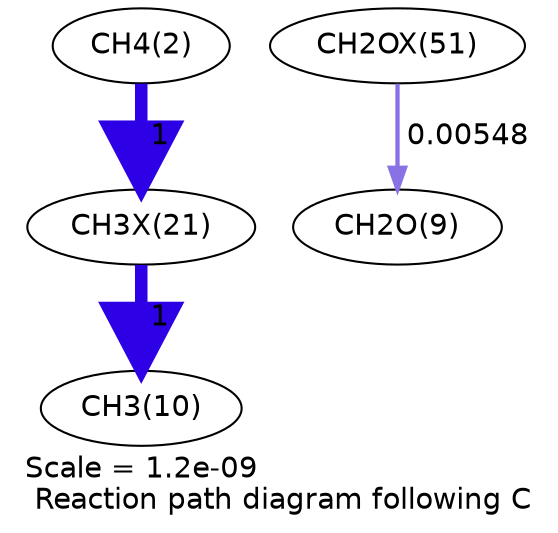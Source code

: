digraph reaction_paths {
center=1;
s4 -> s92[fontname="Helvetica", penwidth=6, arrowsize=3, color="0.7, 1.5, 0.9"
, label=" 1"];
s92 -> s12[fontname="Helvetica", penwidth=6, arrowsize=3, color="0.7, 1.5, 0.9"
, label=" 1"];
s104 -> s11[fontname="Helvetica", penwidth=2.07, arrowsize=1.03, color="0.7, 0.505, 0.9"
, label=" 0.00548"];
s4 [ fontname="Helvetica", label="CH4(2)"];
s11 [ fontname="Helvetica", label="CH2O(9)"];
s12 [ fontname="Helvetica", label="CH3(10)"];
s92 [ fontname="Helvetica", label="CH3X(21)"];
s104 [ fontname="Helvetica", label="CH2OX(51)"];
 label = "Scale = 1.2e-09\l Reaction path diagram following C";
 fontname = "Helvetica";
}

